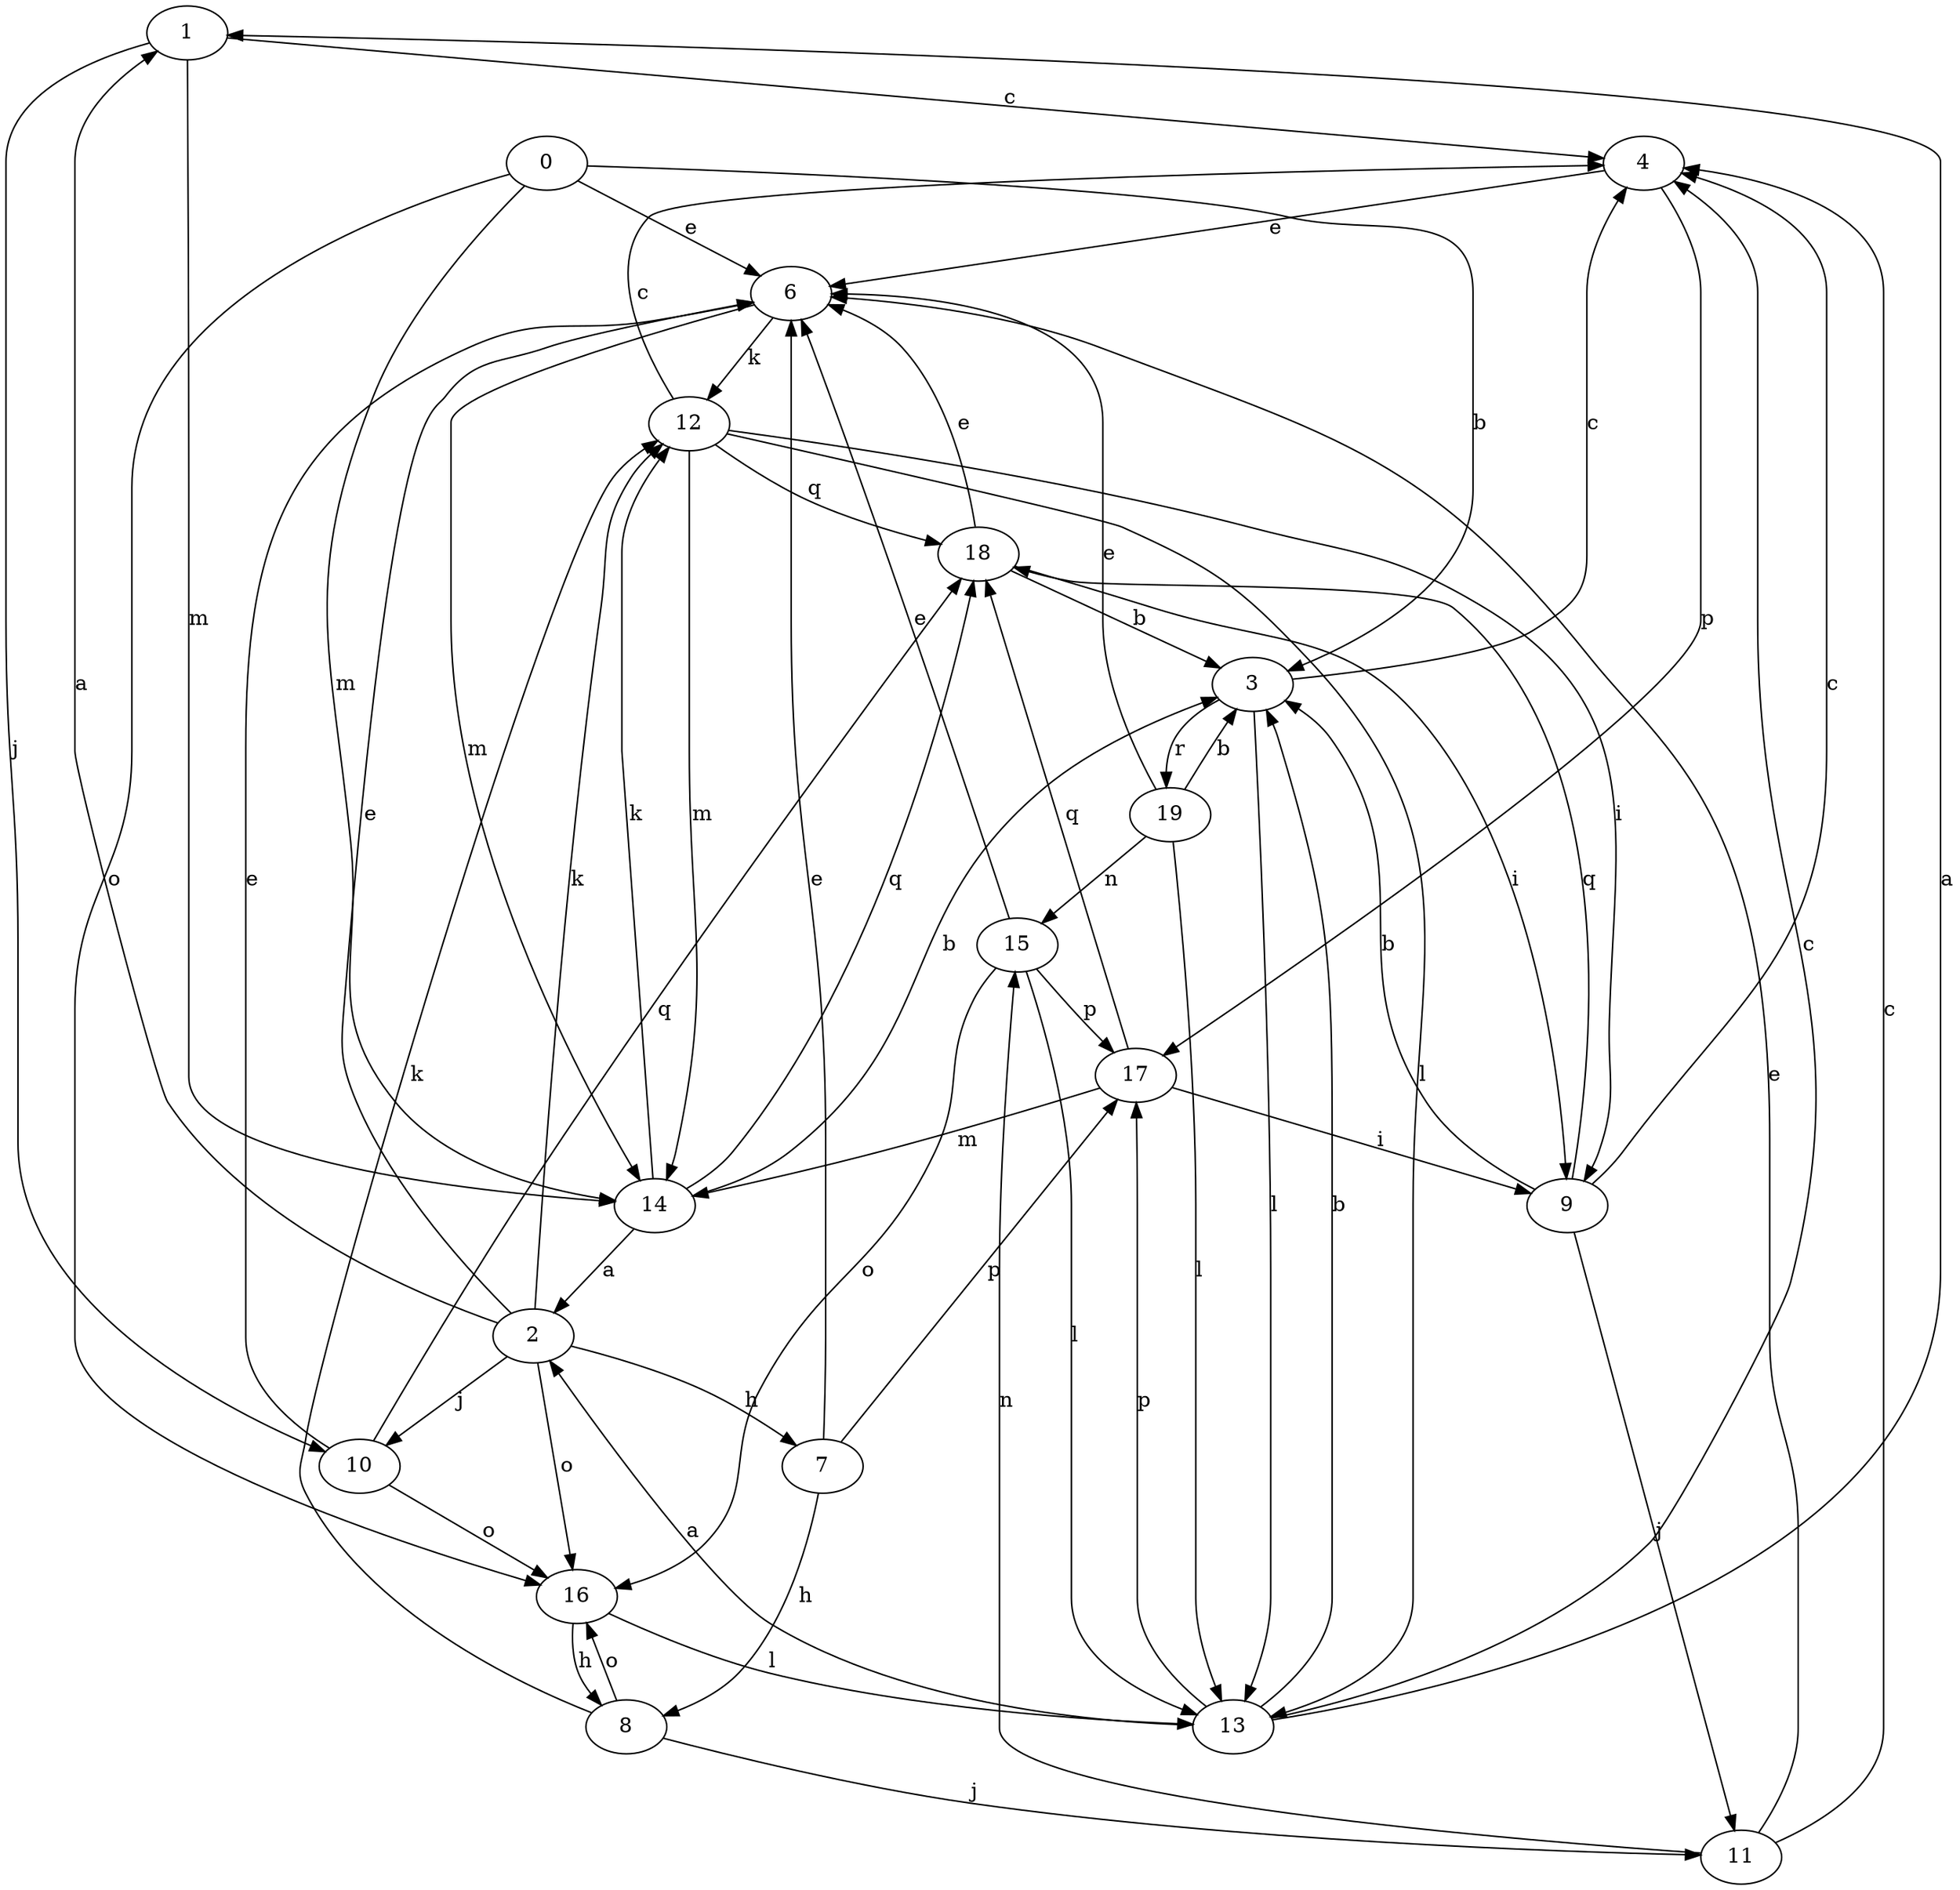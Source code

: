 strict digraph  {
1;
2;
3;
4;
6;
7;
8;
9;
10;
11;
12;
13;
0;
14;
15;
16;
17;
18;
19;
1 -> 4  [label=c];
1 -> 10  [label=j];
1 -> 14  [label=m];
2 -> 1  [label=a];
2 -> 6  [label=e];
2 -> 7  [label=h];
2 -> 10  [label=j];
2 -> 12  [label=k];
2 -> 16  [label=o];
3 -> 4  [label=c];
3 -> 13  [label=l];
3 -> 19  [label=r];
4 -> 6  [label=e];
4 -> 17  [label=p];
6 -> 12  [label=k];
6 -> 14  [label=m];
7 -> 6  [label=e];
7 -> 8  [label=h];
7 -> 17  [label=p];
8 -> 11  [label=j];
8 -> 12  [label=k];
8 -> 16  [label=o];
9 -> 3  [label=b];
9 -> 4  [label=c];
9 -> 11  [label=j];
9 -> 18  [label=q];
10 -> 6  [label=e];
10 -> 16  [label=o];
10 -> 18  [label=q];
11 -> 4  [label=c];
11 -> 6  [label=e];
11 -> 15  [label=n];
12 -> 4  [label=c];
12 -> 9  [label=i];
12 -> 13  [label=l];
12 -> 14  [label=m];
12 -> 18  [label=q];
13 -> 1  [label=a];
13 -> 2  [label=a];
13 -> 3  [label=b];
13 -> 4  [label=c];
13 -> 17  [label=p];
0 -> 3  [label=b];
0 -> 6  [label=e];
0 -> 14  [label=m];
0 -> 16  [label=o];
14 -> 2  [label=a];
14 -> 3  [label=b];
14 -> 12  [label=k];
14 -> 18  [label=q];
15 -> 6  [label=e];
15 -> 13  [label=l];
15 -> 16  [label=o];
15 -> 17  [label=p];
16 -> 8  [label=h];
16 -> 13  [label=l];
17 -> 9  [label=i];
17 -> 14  [label=m];
17 -> 18  [label=q];
18 -> 3  [label=b];
18 -> 6  [label=e];
18 -> 9  [label=i];
19 -> 3  [label=b];
19 -> 6  [label=e];
19 -> 13  [label=l];
19 -> 15  [label=n];
}
